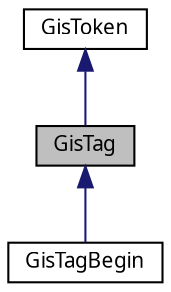 digraph "GisTag"
{
  edge [fontname="Sans",fontsize="10",labelfontname="Sans",labelfontsize="10"];
  node [fontname="Sans",fontsize="10",shape=record];
  Node0 [label="GisTag",height=0.2,width=0.4,color="black", fillcolor="grey75", style="filled", fontcolor="black"];
  Node1 -> Node0 [dir="back",color="midnightblue",fontsize="10",style="solid",fontname="Sans"];
  Node1 [label="GisToken",height=0.2,width=0.4,color="black", fillcolor="white", style="filled",URL="$d2/db7/classGisToken.html"];
  Node0 -> Node2 [dir="back",color="midnightblue",fontsize="10",style="solid",fontname="Sans"];
  Node2 [label="GisTagBegin",height=0.2,width=0.4,color="black", fillcolor="white", style="filled",URL="$d3/d63/classGisTagBegin.html"];
}
